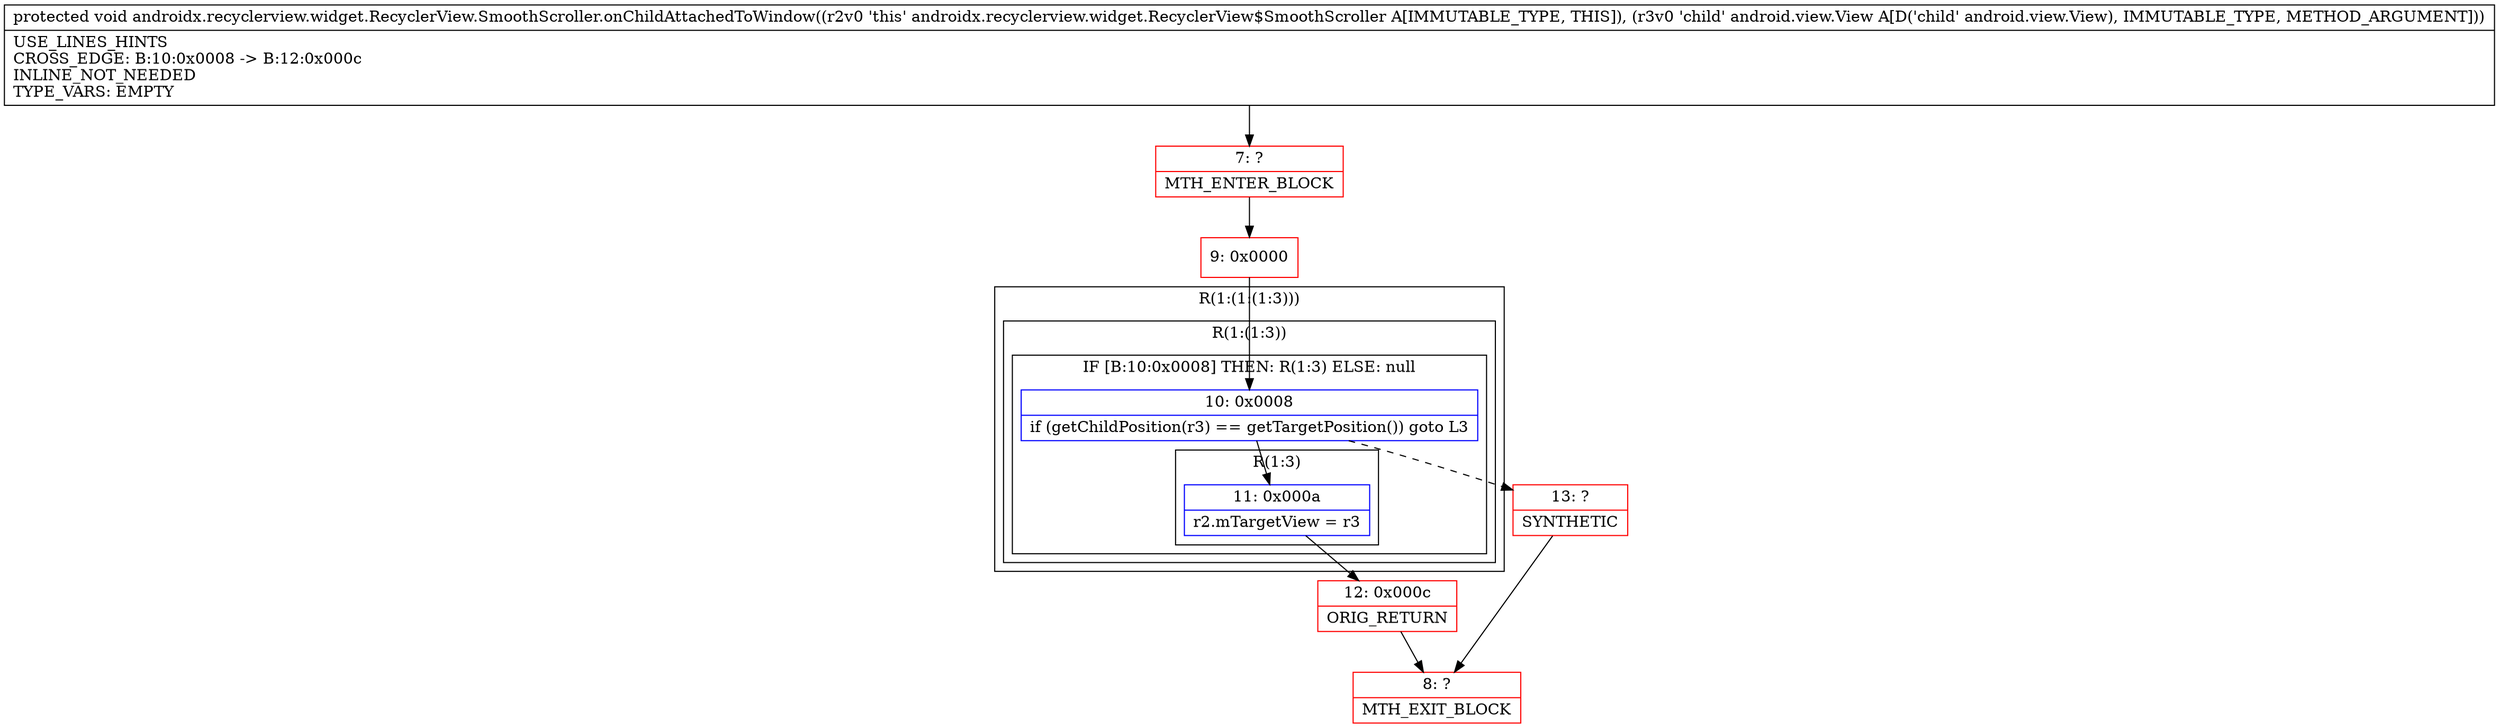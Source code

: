digraph "CFG forandroidx.recyclerview.widget.RecyclerView.SmoothScroller.onChildAttachedToWindow(Landroid\/view\/View;)V" {
subgraph cluster_Region_30075974 {
label = "R(1:(1:(1:3)))";
node [shape=record,color=blue];
subgraph cluster_Region_812862460 {
label = "R(1:(1:3))";
node [shape=record,color=blue];
subgraph cluster_IfRegion_1691465053 {
label = "IF [B:10:0x0008] THEN: R(1:3) ELSE: null";
node [shape=record,color=blue];
Node_10 [shape=record,label="{10\:\ 0x0008|if (getChildPosition(r3) == getTargetPosition()) goto L3\l}"];
subgraph cluster_Region_744573908 {
label = "R(1:3)";
node [shape=record,color=blue];
Node_11 [shape=record,label="{11\:\ 0x000a|r2.mTargetView = r3\l}"];
}
}
}
}
Node_7 [shape=record,color=red,label="{7\:\ ?|MTH_ENTER_BLOCK\l}"];
Node_9 [shape=record,color=red,label="{9\:\ 0x0000}"];
Node_12 [shape=record,color=red,label="{12\:\ 0x000c|ORIG_RETURN\l}"];
Node_8 [shape=record,color=red,label="{8\:\ ?|MTH_EXIT_BLOCK\l}"];
Node_13 [shape=record,color=red,label="{13\:\ ?|SYNTHETIC\l}"];
MethodNode[shape=record,label="{protected void androidx.recyclerview.widget.RecyclerView.SmoothScroller.onChildAttachedToWindow((r2v0 'this' androidx.recyclerview.widget.RecyclerView$SmoothScroller A[IMMUTABLE_TYPE, THIS]), (r3v0 'child' android.view.View A[D('child' android.view.View), IMMUTABLE_TYPE, METHOD_ARGUMENT]))  | USE_LINES_HINTS\lCROSS_EDGE: B:10:0x0008 \-\> B:12:0x000c\lINLINE_NOT_NEEDED\lTYPE_VARS: EMPTY\l}"];
MethodNode -> Node_7;Node_10 -> Node_11;
Node_10 -> Node_13[style=dashed];
Node_11 -> Node_12;
Node_7 -> Node_9;
Node_9 -> Node_10;
Node_12 -> Node_8;
Node_13 -> Node_8;
}

